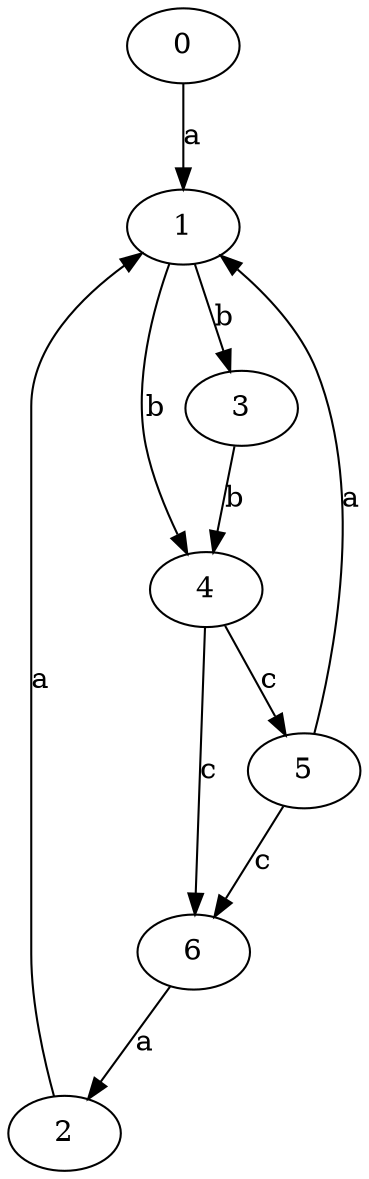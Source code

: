 strict digraph  {
0;
1;
2;
3;
4;
5;
6;
0 -> 1  [label=a];
1 -> 3  [label=b];
1 -> 4  [label=b];
2 -> 1  [label=a];
3 -> 4  [label=b];
4 -> 5  [label=c];
4 -> 6  [label=c];
5 -> 1  [label=a];
5 -> 6  [label=c];
6 -> 2  [label=a];
}
